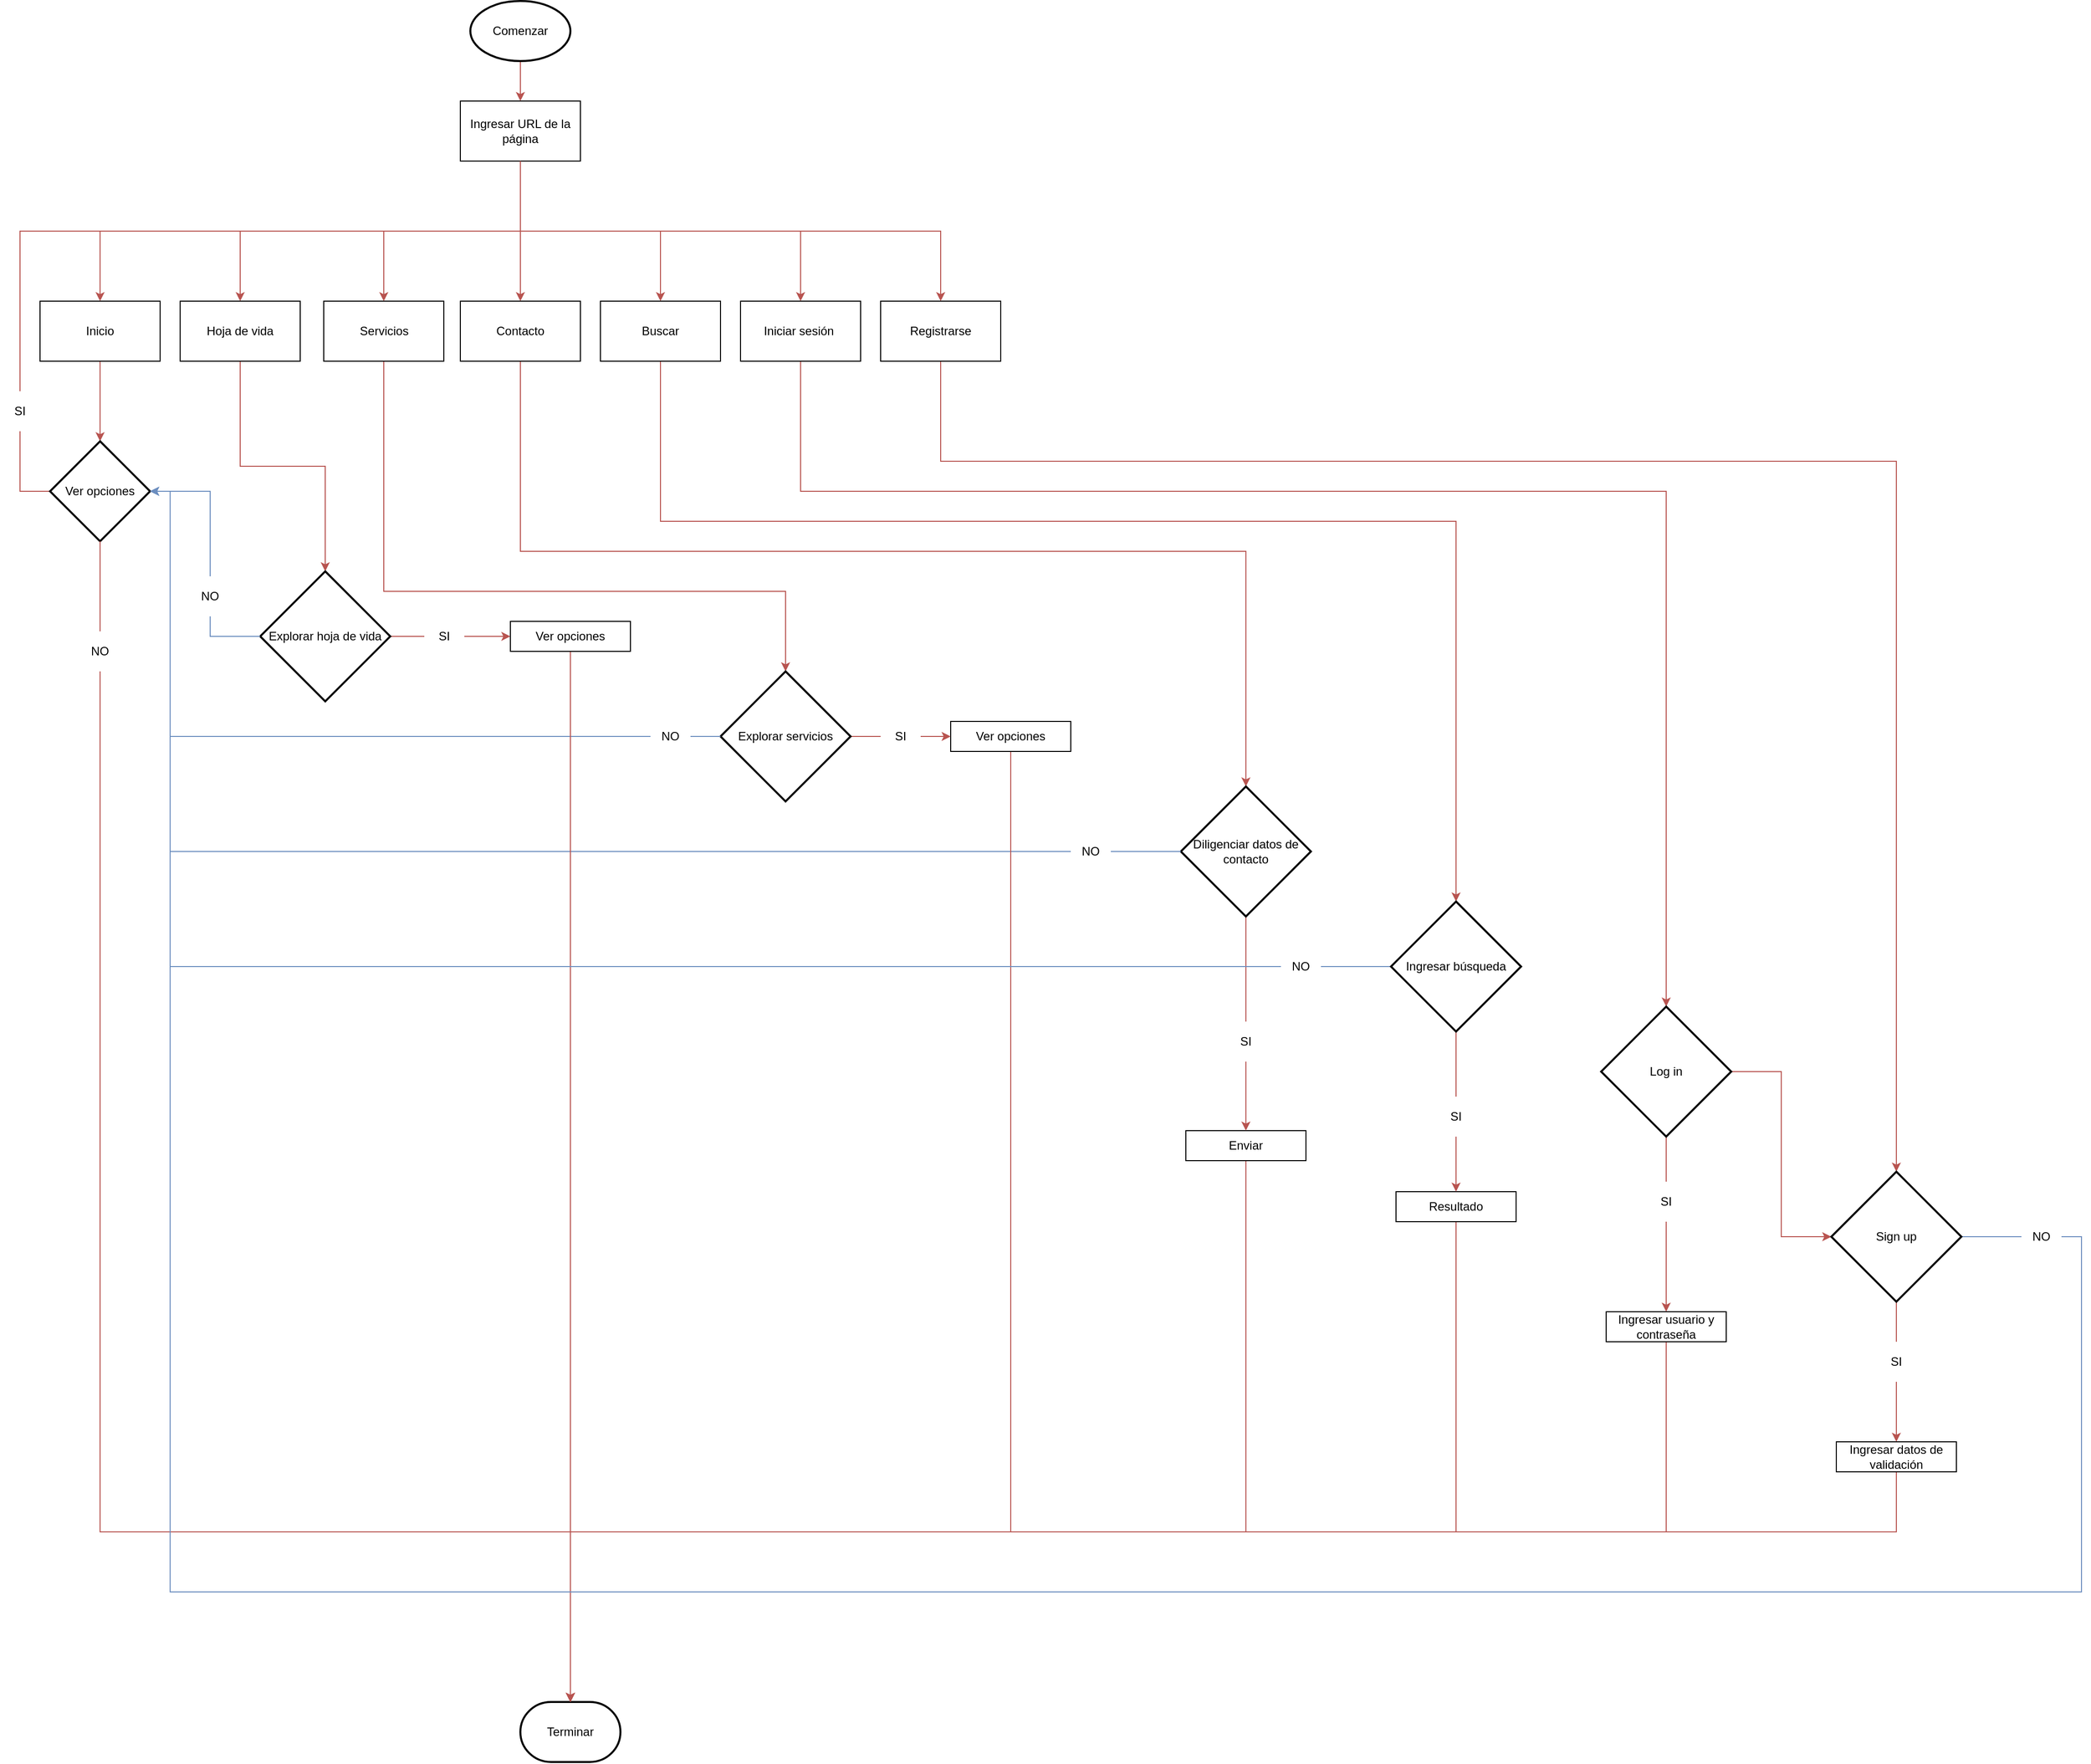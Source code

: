 <mxfile version="21.3.3" type="google">
  <diagram name="Página-1" id="JvGpAaL1bNdW2h3uSyig">
    <mxGraphModel grid="1" page="1" gridSize="10" guides="1" tooltips="1" connect="1" arrows="1" fold="1" pageScale="1" pageWidth="827" pageHeight="1169" math="0" shadow="0">
      <root>
        <mxCell id="0" />
        <mxCell id="1" parent="0" />
        <mxCell id="PkpAQM5GcLc7e2bI5RcY-5" style="edgeStyle=orthogonalEdgeStyle;rounded=0;orthogonalLoop=1;jettySize=auto;html=1;entryX=0.5;entryY=0;entryDx=0;entryDy=0;fillColor=#f8cecc;strokeColor=#b85450;" edge="1" parent="1" source="PkpAQM5GcLc7e2bI5RcY-1" target="PkpAQM5GcLc7e2bI5RcY-4">
          <mxGeometry relative="1" as="geometry" />
        </mxCell>
        <mxCell id="PkpAQM5GcLc7e2bI5RcY-1" value="Comenzar" style="strokeWidth=2;html=1;shape=mxgraph.flowchart.start_1;whiteSpace=wrap;" vertex="1" parent="1">
          <mxGeometry x="460" y="10" width="100" height="60" as="geometry" />
        </mxCell>
        <mxCell id="PkpAQM5GcLc7e2bI5RcY-11" style="edgeStyle=orthogonalEdgeStyle;rounded=0;orthogonalLoop=1;jettySize=auto;html=1;exitX=0.5;exitY=1;exitDx=0;exitDy=0;fillColor=#f8cecc;strokeColor=#b85450;" edge="1" parent="1" source="PkpAQM5GcLc7e2bI5RcY-4" target="PkpAQM5GcLc7e2bI5RcY-6">
          <mxGeometry relative="1" as="geometry" />
        </mxCell>
        <mxCell id="PkpAQM5GcLc7e2bI5RcY-12" style="edgeStyle=orthogonalEdgeStyle;rounded=0;orthogonalLoop=1;jettySize=auto;html=1;entryX=0.5;entryY=0;entryDx=0;entryDy=0;exitX=0.5;exitY=1;exitDx=0;exitDy=0;fillColor=#f8cecc;strokeColor=#b85450;" edge="1" parent="1" source="PkpAQM5GcLc7e2bI5RcY-4" target="PkpAQM5GcLc7e2bI5RcY-7">
          <mxGeometry relative="1" as="geometry" />
        </mxCell>
        <mxCell id="PkpAQM5GcLc7e2bI5RcY-13" style="edgeStyle=orthogonalEdgeStyle;rounded=0;orthogonalLoop=1;jettySize=auto;html=1;entryX=0.5;entryY=0;entryDx=0;entryDy=0;exitX=0.5;exitY=1;exitDx=0;exitDy=0;fillColor=#f8cecc;strokeColor=#b85450;" edge="1" parent="1" source="PkpAQM5GcLc7e2bI5RcY-4" target="PkpAQM5GcLc7e2bI5RcY-8">
          <mxGeometry relative="1" as="geometry">
            <mxPoint x="490" y="200" as="targetPoint" />
          </mxGeometry>
        </mxCell>
        <mxCell id="PkpAQM5GcLc7e2bI5RcY-14" style="edgeStyle=orthogonalEdgeStyle;rounded=0;orthogonalLoop=1;jettySize=auto;html=1;exitX=0.5;exitY=1;exitDx=0;exitDy=0;fillColor=#f8cecc;strokeColor=#b85450;" edge="1" parent="1" source="PkpAQM5GcLc7e2bI5RcY-4" target="PkpAQM5GcLc7e2bI5RcY-9">
          <mxGeometry relative="1" as="geometry" />
        </mxCell>
        <mxCell id="PkpAQM5GcLc7e2bI5RcY-17" style="edgeStyle=orthogonalEdgeStyle;rounded=0;orthogonalLoop=1;jettySize=auto;html=1;exitX=0.5;exitY=1;exitDx=0;exitDy=0;fillColor=#f8cecc;strokeColor=#b85450;" edge="1" parent="1" source="PkpAQM5GcLc7e2bI5RcY-4" target="PkpAQM5GcLc7e2bI5RcY-15">
          <mxGeometry relative="1" as="geometry" />
        </mxCell>
        <mxCell id="PkpAQM5GcLc7e2bI5RcY-18" style="edgeStyle=orthogonalEdgeStyle;rounded=0;orthogonalLoop=1;jettySize=auto;html=1;exitX=0.5;exitY=1;exitDx=0;exitDy=0;entryX=0.5;entryY=0;entryDx=0;entryDy=0;fillColor=#f8cecc;strokeColor=#b85450;" edge="1" parent="1" source="PkpAQM5GcLc7e2bI5RcY-4" target="PkpAQM5GcLc7e2bI5RcY-16">
          <mxGeometry relative="1" as="geometry" />
        </mxCell>
        <mxCell id="PkpAQM5GcLc7e2bI5RcY-26" style="edgeStyle=orthogonalEdgeStyle;rounded=0;orthogonalLoop=1;jettySize=auto;html=1;entryX=0.5;entryY=0;entryDx=0;entryDy=0;exitX=0.5;exitY=1;exitDx=0;exitDy=0;fillColor=#f8cecc;strokeColor=#b85450;" edge="1" parent="1" source="PkpAQM5GcLc7e2bI5RcY-4" target="PkpAQM5GcLc7e2bI5RcY-25">
          <mxGeometry relative="1" as="geometry" />
        </mxCell>
        <mxCell id="PkpAQM5GcLc7e2bI5RcY-4" value="Ingresar URL de la página" style="rounded=0;whiteSpace=wrap;html=1;" vertex="1" parent="1">
          <mxGeometry x="450" y="110" width="120" height="60" as="geometry" />
        </mxCell>
        <mxCell id="PkpAQM5GcLc7e2bI5RcY-28" style="edgeStyle=orthogonalEdgeStyle;rounded=0;orthogonalLoop=1;jettySize=auto;html=1;exitX=0.5;exitY=1;exitDx=0;exitDy=0;entryX=0.5;entryY=0;entryDx=0;entryDy=0;entryPerimeter=0;fillColor=#f8cecc;strokeColor=#b85450;" edge="1" parent="1" source="PkpAQM5GcLc7e2bI5RcY-6" target="PkpAQM5GcLc7e2bI5RcY-19">
          <mxGeometry relative="1" as="geometry" />
        </mxCell>
        <mxCell id="PkpAQM5GcLc7e2bI5RcY-66" style="edgeStyle=orthogonalEdgeStyle;rounded=0;orthogonalLoop=1;jettySize=auto;html=1;entryX=0;entryY=0.5;entryDx=0;entryDy=0;endArrow=none;endFill=0;fillColor=#dae8fc;strokeColor=#6c8ebf;exitX=1;exitY=0.5;exitDx=0;exitDy=0;exitPerimeter=0;" edge="1" parent="1" source="PkpAQM5GcLc7e2bI5RcY-19" target="PkpAQM5GcLc7e2bI5RcY-68">
          <mxGeometry relative="1" as="geometry">
            <Array as="points">
              <mxPoint x="160" y="500" />
              <mxPoint x="160" y="745" />
            </Array>
          </mxGeometry>
        </mxCell>
        <mxCell id="PkpAQM5GcLc7e2bI5RcY-79" style="edgeStyle=orthogonalEdgeStyle;rounded=0;orthogonalLoop=1;jettySize=auto;html=1;entryX=0;entryY=0.5;entryDx=0;entryDy=0;fillColor=#dae8fc;strokeColor=#6c8ebf;exitX=1;exitY=0.5;exitDx=0;exitDy=0;exitPerimeter=0;endArrow=none;endFill=0;" edge="1" parent="1" source="PkpAQM5GcLc7e2bI5RcY-19" target="PkpAQM5GcLc7e2bI5RcY-77">
          <mxGeometry relative="1" as="geometry">
            <Array as="points">
              <mxPoint x="160" y="500" />
              <mxPoint x="160" y="860" />
              <mxPoint x="1060" y="860" />
            </Array>
          </mxGeometry>
        </mxCell>
        <mxCell id="PkpAQM5GcLc7e2bI5RcY-6" value="Inicio" style="rounded=0;whiteSpace=wrap;html=1;" vertex="1" parent="1">
          <mxGeometry x="30" y="310" width="120" height="60" as="geometry" />
        </mxCell>
        <mxCell id="PkpAQM5GcLc7e2bI5RcY-29" style="edgeStyle=orthogonalEdgeStyle;rounded=0;orthogonalLoop=1;jettySize=auto;html=1;exitX=0.5;exitY=1;exitDx=0;exitDy=0;entryX=0.5;entryY=0;entryDx=0;entryDy=0;entryPerimeter=0;fillColor=#f8cecc;strokeColor=#b85450;" edge="1" parent="1" source="PkpAQM5GcLc7e2bI5RcY-7" target="PkpAQM5GcLc7e2bI5RcY-20">
          <mxGeometry relative="1" as="geometry" />
        </mxCell>
        <mxCell id="PkpAQM5GcLc7e2bI5RcY-7" value="Hoja de vida" style="rounded=0;whiteSpace=wrap;html=1;" vertex="1" parent="1">
          <mxGeometry x="170" y="310" width="120" height="60" as="geometry" />
        </mxCell>
        <mxCell id="PkpAQM5GcLc7e2bI5RcY-82" style="edgeStyle=orthogonalEdgeStyle;rounded=0;orthogonalLoop=1;jettySize=auto;html=1;entryX=0.5;entryY=0;entryDx=0;entryDy=0;entryPerimeter=0;fillColor=#f8cecc;strokeColor=#b85450;" edge="1" parent="1" source="PkpAQM5GcLc7e2bI5RcY-8" target="PkpAQM5GcLc7e2bI5RcY-80">
          <mxGeometry relative="1" as="geometry">
            <Array as="points">
              <mxPoint x="650" y="530" />
              <mxPoint x="1445" y="530" />
            </Array>
          </mxGeometry>
        </mxCell>
        <mxCell id="PkpAQM5GcLc7e2bI5RcY-8" value="Buscar" style="rounded=0;whiteSpace=wrap;html=1;" vertex="1" parent="1">
          <mxGeometry x="590" y="310" width="120" height="60" as="geometry" />
        </mxCell>
        <mxCell id="PkpAQM5GcLc7e2bI5RcY-93" style="edgeStyle=orthogonalEdgeStyle;rounded=0;orthogonalLoop=1;jettySize=auto;html=1;entryX=0.5;entryY=0;entryDx=0;entryDy=0;entryPerimeter=0;fillColor=#f8cecc;strokeColor=#b85450;" edge="1" parent="1" source="PkpAQM5GcLc7e2bI5RcY-9" target="PkpAQM5GcLc7e2bI5RcY-91">
          <mxGeometry relative="1" as="geometry">
            <Array as="points">
              <mxPoint x="790" y="500" />
              <mxPoint x="1655" y="500" />
            </Array>
          </mxGeometry>
        </mxCell>
        <mxCell id="PkpAQM5GcLc7e2bI5RcY-9" value="Iniciar sesión&amp;nbsp;" style="rounded=0;whiteSpace=wrap;html=1;" vertex="1" parent="1">
          <mxGeometry x="730" y="310" width="120" height="60" as="geometry" />
        </mxCell>
        <mxCell id="PkpAQM5GcLc7e2bI5RcY-65" style="edgeStyle=orthogonalEdgeStyle;rounded=0;orthogonalLoop=1;jettySize=auto;html=1;entryX=0.5;entryY=0;entryDx=0;entryDy=0;entryPerimeter=0;fillColor=#f8cecc;strokeColor=#b85450;" edge="1" parent="1" source="PkpAQM5GcLc7e2bI5RcY-15" target="PkpAQM5GcLc7e2bI5RcY-64">
          <mxGeometry relative="1" as="geometry">
            <Array as="points">
              <mxPoint x="374" y="600" />
              <mxPoint x="775" y="600" />
            </Array>
          </mxGeometry>
        </mxCell>
        <mxCell id="PkpAQM5GcLc7e2bI5RcY-15" value="Servicios" style="rounded=0;whiteSpace=wrap;html=1;" vertex="1" parent="1">
          <mxGeometry x="313.5" y="310" width="120" height="60" as="geometry" />
        </mxCell>
        <mxCell id="PkpAQM5GcLc7e2bI5RcY-76" style="edgeStyle=orthogonalEdgeStyle;rounded=0;orthogonalLoop=1;jettySize=auto;html=1;entryX=0.5;entryY=0;entryDx=0;entryDy=0;entryPerimeter=0;fillColor=#f8cecc;strokeColor=#b85450;" edge="1" parent="1" source="PkpAQM5GcLc7e2bI5RcY-16" target="PkpAQM5GcLc7e2bI5RcY-75">
          <mxGeometry relative="1" as="geometry">
            <Array as="points">
              <mxPoint x="510" y="560" />
              <mxPoint x="1235" y="560" />
            </Array>
          </mxGeometry>
        </mxCell>
        <mxCell id="PkpAQM5GcLc7e2bI5RcY-16" value="Contacto" style="rounded=0;whiteSpace=wrap;html=1;" vertex="1" parent="1">
          <mxGeometry x="450" y="310" width="120" height="60" as="geometry" />
        </mxCell>
        <mxCell id="PkpAQM5GcLc7e2bI5RcY-31" style="edgeStyle=orthogonalEdgeStyle;rounded=0;orthogonalLoop=1;jettySize=auto;html=1;exitX=0.5;exitY=1;exitDx=0;exitDy=0;exitPerimeter=0;entryX=0.5;entryY=0;entryDx=0;entryDy=0;entryPerimeter=0;fillColor=#f8cecc;strokeColor=#b85450;" edge="1" parent="1" source="PkpAQM5GcLc7e2bI5RcY-36" target="PkpAQM5GcLc7e2bI5RcY-30">
          <mxGeometry relative="1" as="geometry">
            <Array as="points">
              <mxPoint x="90" y="1540" />
              <mxPoint x="560" y="1540" />
            </Array>
          </mxGeometry>
        </mxCell>
        <mxCell id="PkpAQM5GcLc7e2bI5RcY-37" value="" style="edgeStyle=orthogonalEdgeStyle;rounded=0;orthogonalLoop=1;jettySize=auto;html=1;endArrow=none;endFill=0;" edge="1" parent="1" source="PkpAQM5GcLc7e2bI5RcY-19" target="PkpAQM5GcLc7e2bI5RcY-36">
          <mxGeometry relative="1" as="geometry" />
        </mxCell>
        <mxCell id="PkpAQM5GcLc7e2bI5RcY-120" style="edgeStyle=orthogonalEdgeStyle;rounded=0;orthogonalLoop=1;jettySize=auto;html=1;entryX=0.5;entryY=1;entryDx=0;entryDy=0;fillColor=#f8cecc;strokeColor=#b85450;endArrow=none;endFill=0;" edge="1" parent="1" source="PkpAQM5GcLc7e2bI5RcY-19" target="PkpAQM5GcLc7e2bI5RcY-41">
          <mxGeometry relative="1" as="geometry" />
        </mxCell>
        <mxCell id="PkpAQM5GcLc7e2bI5RcY-19" value="Ver opciones" style="strokeWidth=2;html=1;shape=mxgraph.flowchart.decision;whiteSpace=wrap;" vertex="1" parent="1">
          <mxGeometry x="40" y="450" width="100" height="100" as="geometry" />
        </mxCell>
        <mxCell id="PkpAQM5GcLc7e2bI5RcY-53" value="" style="edgeStyle=orthogonalEdgeStyle;rounded=0;orthogonalLoop=1;jettySize=auto;html=1;fillColor=#f8cecc;strokeColor=#b85450;endArrow=none;endFill=0;" edge="1" parent="1" source="PkpAQM5GcLc7e2bI5RcY-20" target="PkpAQM5GcLc7e2bI5RcY-52">
          <mxGeometry relative="1" as="geometry" />
        </mxCell>
        <mxCell id="PkpAQM5GcLc7e2bI5RcY-20" value="Explorar hoja de vida" style="strokeWidth=2;html=1;shape=mxgraph.flowchart.decision;whiteSpace=wrap;" vertex="1" parent="1">
          <mxGeometry x="250" y="580" width="130" height="130" as="geometry" />
        </mxCell>
        <mxCell id="PkpAQM5GcLc7e2bI5RcY-94" style="edgeStyle=orthogonalEdgeStyle;rounded=0;orthogonalLoop=1;jettySize=auto;html=1;entryX=0.5;entryY=0;entryDx=0;entryDy=0;entryPerimeter=0;fillColor=#f8cecc;strokeColor=#b85450;" edge="1" parent="1" source="PkpAQM5GcLc7e2bI5RcY-25" target="PkpAQM5GcLc7e2bI5RcY-92">
          <mxGeometry relative="1" as="geometry">
            <Array as="points">
              <mxPoint x="930" y="470" />
              <mxPoint x="1885" y="470" />
            </Array>
          </mxGeometry>
        </mxCell>
        <mxCell id="PkpAQM5GcLc7e2bI5RcY-25" value="Registrarse" style="rounded=0;whiteSpace=wrap;html=1;" vertex="1" parent="1">
          <mxGeometry x="870" y="310" width="120" height="60" as="geometry" />
        </mxCell>
        <mxCell id="PkpAQM5GcLc7e2bI5RcY-30" value="Terminar" style="strokeWidth=2;html=1;shape=mxgraph.flowchart.terminator;whiteSpace=wrap;" vertex="1" parent="1">
          <mxGeometry x="510" y="1710" width="100" height="60" as="geometry" />
        </mxCell>
        <mxCell id="PkpAQM5GcLc7e2bI5RcY-38" value="" style="edgeStyle=orthogonalEdgeStyle;rounded=0;orthogonalLoop=1;jettySize=auto;html=1;exitX=0.5;exitY=1;exitDx=0;exitDy=0;exitPerimeter=0;entryX=0.5;entryY=0;entryDx=0;entryDy=0;entryPerimeter=0;endArrow=none;endFill=0;fillColor=#f8cecc;strokeColor=#b85450;" edge="1" parent="1" source="PkpAQM5GcLc7e2bI5RcY-19" target="PkpAQM5GcLc7e2bI5RcY-36">
          <mxGeometry relative="1" as="geometry">
            <mxPoint x="90" y="550" as="sourcePoint" />
            <mxPoint x="510" y="880" as="targetPoint" />
            <Array as="points" />
          </mxGeometry>
        </mxCell>
        <mxCell id="PkpAQM5GcLc7e2bI5RcY-36" value="NO" style="ellipse;whiteSpace=wrap;html=1;strokeWidth=2;strokeColor=none;fillColor=default;" vertex="1" parent="1">
          <mxGeometry x="70" y="640" width="40" height="40" as="geometry" />
        </mxCell>
        <mxCell id="PkpAQM5GcLc7e2bI5RcY-43" value="" style="edgeStyle=orthogonalEdgeStyle;rounded=0;orthogonalLoop=1;jettySize=auto;html=1;exitX=0.5;exitY=1;exitDx=0;exitDy=0;entryX=0.5;entryY=0;entryDx=0;entryDy=0;endArrow=none;endFill=0;fillColor=#f8cecc;strokeColor=#b85450;" edge="1" parent="1" source="PkpAQM5GcLc7e2bI5RcY-4" target="PkpAQM5GcLc7e2bI5RcY-41">
          <mxGeometry relative="1" as="geometry">
            <mxPoint x="510" y="170" as="sourcePoint" />
            <mxPoint x="40" y="500" as="targetPoint" />
            <Array as="points">
              <mxPoint x="510" y="240" />
              <mxPoint x="10" y="240" />
            </Array>
          </mxGeometry>
        </mxCell>
        <mxCell id="PkpAQM5GcLc7e2bI5RcY-41" value="SI" style="ellipse;whiteSpace=wrap;html=1;strokeWidth=2;strokeColor=none;" vertex="1" parent="1">
          <mxGeometry x="-10" y="400" width="40" height="40" as="geometry" />
        </mxCell>
        <mxCell id="PkpAQM5GcLc7e2bI5RcY-47" style="edgeStyle=orthogonalEdgeStyle;rounded=0;orthogonalLoop=1;jettySize=auto;html=1;entryX=0.5;entryY=0;entryDx=0;entryDy=0;endArrow=none;endFill=0;fillColor=#dae8fc;strokeColor=#6c8ebf;exitX=1;exitY=0.5;exitDx=0;exitDy=0;exitPerimeter=0;startArrow=classic;startFill=1;" edge="1" parent="1" source="PkpAQM5GcLc7e2bI5RcY-19" target="PkpAQM5GcLc7e2bI5RcY-57">
          <mxGeometry relative="1" as="geometry">
            <mxPoint x="90" y="450" as="sourcePoint" />
            <Array as="points">
              <mxPoint x="200" y="500" />
            </Array>
          </mxGeometry>
        </mxCell>
        <mxCell id="PkpAQM5GcLc7e2bI5RcY-62" style="edgeStyle=orthogonalEdgeStyle;rounded=0;orthogonalLoop=1;jettySize=auto;html=1;entryX=0;entryY=0.5;entryDx=0;entryDy=0;fillColor=#f8cecc;strokeColor=#b85450;" edge="1" parent="1" source="PkpAQM5GcLc7e2bI5RcY-52" target="PkpAQM5GcLc7e2bI5RcY-61">
          <mxGeometry relative="1" as="geometry" />
        </mxCell>
        <mxCell id="PkpAQM5GcLc7e2bI5RcY-52" value="SI" style="ellipse;whiteSpace=wrap;html=1;strokeWidth=2;strokeColor=none;" vertex="1" parent="1">
          <mxGeometry x="414" y="625" width="40" height="40" as="geometry" />
        </mxCell>
        <mxCell id="PkpAQM5GcLc7e2bI5RcY-58" style="edgeStyle=orthogonalEdgeStyle;rounded=0;orthogonalLoop=1;jettySize=auto;html=1;entryX=0;entryY=0.5;entryDx=0;entryDy=0;entryPerimeter=0;exitX=0.5;exitY=1;exitDx=0;exitDy=0;startArrow=none;startFill=0;endArrow=none;endFill=0;fillColor=#dae8fc;strokeColor=#6c8ebf;" edge="1" parent="1" source="PkpAQM5GcLc7e2bI5RcY-57" target="PkpAQM5GcLc7e2bI5RcY-20">
          <mxGeometry relative="1" as="geometry" />
        </mxCell>
        <mxCell id="PkpAQM5GcLc7e2bI5RcY-57" value="NO" style="ellipse;whiteSpace=wrap;html=1;strokeWidth=2;strokeColor=none;fillColor=default;" vertex="1" parent="1">
          <mxGeometry x="180" y="585" width="40" height="40" as="geometry" />
        </mxCell>
        <mxCell id="PkpAQM5GcLc7e2bI5RcY-63" style="edgeStyle=orthogonalEdgeStyle;rounded=0;orthogonalLoop=1;jettySize=auto;html=1;entryX=0.5;entryY=0;entryDx=0;entryDy=0;entryPerimeter=0;exitX=0.5;exitY=1;exitDx=0;exitDy=0;fillColor=#f8cecc;strokeColor=#b85450;" edge="1" parent="1" source="PkpAQM5GcLc7e2bI5RcY-61" target="PkpAQM5GcLc7e2bI5RcY-30">
          <mxGeometry relative="1" as="geometry">
            <Array as="points">
              <mxPoint x="560" y="660" />
            </Array>
          </mxGeometry>
        </mxCell>
        <mxCell id="PkpAQM5GcLc7e2bI5RcY-61" value="Ver opciones" style="rounded=0;whiteSpace=wrap;html=1;" vertex="1" parent="1">
          <mxGeometry x="500" y="630" width="120" height="30" as="geometry" />
        </mxCell>
        <mxCell id="PkpAQM5GcLc7e2bI5RcY-71" style="edgeStyle=orthogonalEdgeStyle;rounded=0;orthogonalLoop=1;jettySize=auto;html=1;entryX=0;entryY=0.5;entryDx=0;entryDy=0;fillColor=#f8cecc;strokeColor=#b85450;endArrow=none;endFill=0;" edge="1" parent="1" source="PkpAQM5GcLc7e2bI5RcY-64" target="PkpAQM5GcLc7e2bI5RcY-70">
          <mxGeometry relative="1" as="geometry" />
        </mxCell>
        <mxCell id="PkpAQM5GcLc7e2bI5RcY-64" value="Explorar servicios" style="strokeWidth=2;html=1;shape=mxgraph.flowchart.decision;whiteSpace=wrap;" vertex="1" parent="1">
          <mxGeometry x="710" y="680" width="130" height="130" as="geometry" />
        </mxCell>
        <mxCell id="PkpAQM5GcLc7e2bI5RcY-73" style="edgeStyle=orthogonalEdgeStyle;rounded=0;orthogonalLoop=1;jettySize=auto;html=1;entryX=0.5;entryY=0;entryDx=0;entryDy=0;entryPerimeter=0;fillColor=#f8cecc;strokeColor=#b85450;" edge="1" parent="1" source="PkpAQM5GcLc7e2bI5RcY-67" target="PkpAQM5GcLc7e2bI5RcY-30">
          <mxGeometry relative="1" as="geometry">
            <Array as="points">
              <mxPoint x="1000" y="1540" />
              <mxPoint x="560" y="1540" />
            </Array>
          </mxGeometry>
        </mxCell>
        <mxCell id="PkpAQM5GcLc7e2bI5RcY-67" value="Ver opciones" style="rounded=0;whiteSpace=wrap;html=1;" vertex="1" parent="1">
          <mxGeometry x="940" y="730" width="120" height="30" as="geometry" />
        </mxCell>
        <mxCell id="PkpAQM5GcLc7e2bI5RcY-69" style="edgeStyle=orthogonalEdgeStyle;rounded=0;orthogonalLoop=1;jettySize=auto;html=1;entryX=0;entryY=0.5;entryDx=0;entryDy=0;entryPerimeter=0;endArrow=none;endFill=0;startArrow=none;startFill=0;fillColor=#dae8fc;strokeColor=#6c8ebf;" edge="1" parent="1" source="PkpAQM5GcLc7e2bI5RcY-68" target="PkpAQM5GcLc7e2bI5RcY-64">
          <mxGeometry relative="1" as="geometry" />
        </mxCell>
        <mxCell id="PkpAQM5GcLc7e2bI5RcY-68" value="NO" style="ellipse;whiteSpace=wrap;html=1;strokeWidth=2;strokeColor=none;fillColor=default;" vertex="1" parent="1">
          <mxGeometry x="640" y="725" width="40" height="40" as="geometry" />
        </mxCell>
        <mxCell id="PkpAQM5GcLc7e2bI5RcY-72" style="edgeStyle=orthogonalEdgeStyle;rounded=0;orthogonalLoop=1;jettySize=auto;html=1;entryX=0;entryY=0.5;entryDx=0;entryDy=0;fillColor=#f8cecc;strokeColor=#b85450;" edge="1" parent="1" source="PkpAQM5GcLc7e2bI5RcY-70" target="PkpAQM5GcLc7e2bI5RcY-67">
          <mxGeometry relative="1" as="geometry" />
        </mxCell>
        <mxCell id="PkpAQM5GcLc7e2bI5RcY-70" value="SI" style="ellipse;whiteSpace=wrap;html=1;strokeWidth=2;strokeColor=none;" vertex="1" parent="1">
          <mxGeometry x="870" y="725" width="40" height="40" as="geometry" />
        </mxCell>
        <mxCell id="PkpAQM5GcLc7e2bI5RcY-103" style="edgeStyle=orthogonalEdgeStyle;rounded=0;orthogonalLoop=1;jettySize=auto;html=1;entryX=0.5;entryY=0;entryDx=0;entryDy=0;fillColor=#f8cecc;strokeColor=#b85450;endArrow=none;endFill=0;" edge="1" parent="1" source="PkpAQM5GcLc7e2bI5RcY-75" target="PkpAQM5GcLc7e2bI5RcY-102">
          <mxGeometry relative="1" as="geometry" />
        </mxCell>
        <mxCell id="PkpAQM5GcLc7e2bI5RcY-75" value="Diligenciar datos de contacto" style="strokeWidth=2;html=1;shape=mxgraph.flowchart.decision;whiteSpace=wrap;" vertex="1" parent="1">
          <mxGeometry x="1170" y="795" width="130" height="130" as="geometry" />
        </mxCell>
        <mxCell id="PkpAQM5GcLc7e2bI5RcY-78" style="edgeStyle=orthogonalEdgeStyle;rounded=0;orthogonalLoop=1;jettySize=auto;html=1;entryX=0;entryY=0.5;entryDx=0;entryDy=0;entryPerimeter=0;exitX=1;exitY=0.5;exitDx=0;exitDy=0;endArrow=none;endFill=0;fillColor=#dae8fc;strokeColor=#6c8ebf;" edge="1" parent="1" source="PkpAQM5GcLc7e2bI5RcY-77" target="PkpAQM5GcLc7e2bI5RcY-75">
          <mxGeometry relative="1" as="geometry">
            <Array as="points">
              <mxPoint x="1120" y="860" />
              <mxPoint x="1120" y="860" />
            </Array>
          </mxGeometry>
        </mxCell>
        <mxCell id="PkpAQM5GcLc7e2bI5RcY-77" value="NO" style="ellipse;whiteSpace=wrap;html=1;strokeWidth=2;strokeColor=none;fillColor=default;" vertex="1" parent="1">
          <mxGeometry x="1060" y="840" width="40" height="40" as="geometry" />
        </mxCell>
        <mxCell id="PkpAQM5GcLc7e2bI5RcY-86" style="edgeStyle=orthogonalEdgeStyle;rounded=0;orthogonalLoop=1;jettySize=auto;html=1;exitX=0.5;exitY=1;exitDx=0;exitDy=0;exitPerimeter=0;entryX=0.5;entryY=0;entryDx=0;entryDy=0;endArrow=none;endFill=0;fillColor=#f8cecc;strokeColor=#b85450;" edge="1" parent="1" source="PkpAQM5GcLc7e2bI5RcY-80" target="PkpAQM5GcLc7e2bI5RcY-85">
          <mxGeometry relative="1" as="geometry" />
        </mxCell>
        <mxCell id="PkpAQM5GcLc7e2bI5RcY-89" style="edgeStyle=orthogonalEdgeStyle;rounded=0;orthogonalLoop=1;jettySize=auto;html=1;entryX=1;entryY=0.5;entryDx=0;entryDy=0;fillColor=#dae8fc;strokeColor=#6c8ebf;endArrow=none;endFill=0;" edge="1" parent="1" source="PkpAQM5GcLc7e2bI5RcY-80" target="PkpAQM5GcLc7e2bI5RcY-88">
          <mxGeometry relative="1" as="geometry" />
        </mxCell>
        <mxCell id="PkpAQM5GcLc7e2bI5RcY-80" value="Ingresar búsqueda" style="strokeWidth=2;html=1;shape=mxgraph.flowchart.decision;whiteSpace=wrap;" vertex="1" parent="1">
          <mxGeometry x="1380" y="910" width="130" height="130" as="geometry" />
        </mxCell>
        <mxCell id="PkpAQM5GcLc7e2bI5RcY-84" style="edgeStyle=orthogonalEdgeStyle;rounded=0;orthogonalLoop=1;jettySize=auto;html=1;exitX=0.5;exitY=1;exitDx=0;exitDy=0;entryX=0.5;entryY=0;entryDx=0;entryDy=0;entryPerimeter=0;fillColor=#f8cecc;strokeColor=#b85450;" edge="1" parent="1" source="PkpAQM5GcLc7e2bI5RcY-81" target="PkpAQM5GcLc7e2bI5RcY-30">
          <mxGeometry relative="1" as="geometry">
            <Array as="points">
              <mxPoint x="1445" y="1540" />
              <mxPoint x="560" y="1540" />
            </Array>
          </mxGeometry>
        </mxCell>
        <mxCell id="PkpAQM5GcLc7e2bI5RcY-81" value="Resultado" style="rounded=0;whiteSpace=wrap;html=1;" vertex="1" parent="1">
          <mxGeometry x="1385" y="1200" width="120" height="30" as="geometry" />
        </mxCell>
        <mxCell id="PkpAQM5GcLc7e2bI5RcY-87" style="edgeStyle=orthogonalEdgeStyle;rounded=0;orthogonalLoop=1;jettySize=auto;html=1;entryX=0.5;entryY=0;entryDx=0;entryDy=0;fillColor=#f8cecc;strokeColor=#b85450;" edge="1" parent="1" source="PkpAQM5GcLc7e2bI5RcY-85" target="PkpAQM5GcLc7e2bI5RcY-81">
          <mxGeometry relative="1" as="geometry" />
        </mxCell>
        <mxCell id="PkpAQM5GcLc7e2bI5RcY-85" value="SI" style="ellipse;whiteSpace=wrap;html=1;strokeWidth=2;strokeColor=none;" vertex="1" parent="1">
          <mxGeometry x="1425" y="1105" width="40" height="40" as="geometry" />
        </mxCell>
        <mxCell id="PkpAQM5GcLc7e2bI5RcY-90" style="edgeStyle=orthogonalEdgeStyle;rounded=0;orthogonalLoop=1;jettySize=auto;html=1;exitX=0;exitY=0.5;exitDx=0;exitDy=0;entryX=1;entryY=0.5;entryDx=0;entryDy=0;entryPerimeter=0;fillColor=#dae8fc;strokeColor=#6c8ebf;" edge="1" parent="1" source="PkpAQM5GcLc7e2bI5RcY-88" target="PkpAQM5GcLc7e2bI5RcY-19">
          <mxGeometry relative="1" as="geometry">
            <Array as="points">
              <mxPoint x="160" y="975" />
              <mxPoint x="160" y="500" />
            </Array>
          </mxGeometry>
        </mxCell>
        <mxCell id="PkpAQM5GcLc7e2bI5RcY-88" value="NO" style="ellipse;whiteSpace=wrap;html=1;strokeWidth=2;strokeColor=none;fillColor=default;" vertex="1" parent="1">
          <mxGeometry x="1270" y="955" width="40" height="40" as="geometry" />
        </mxCell>
        <mxCell id="PkpAQM5GcLc7e2bI5RcY-95" style="edgeStyle=orthogonalEdgeStyle;rounded=0;orthogonalLoop=1;jettySize=auto;html=1;entryX=0;entryY=0.5;entryDx=0;entryDy=0;entryPerimeter=0;fillColor=#f8cecc;strokeColor=#b85450;" edge="1" parent="1" source="PkpAQM5GcLc7e2bI5RcY-91" target="PkpAQM5GcLc7e2bI5RcY-92">
          <mxGeometry relative="1" as="geometry" />
        </mxCell>
        <mxCell id="PkpAQM5GcLc7e2bI5RcY-97" style="edgeStyle=orthogonalEdgeStyle;rounded=0;orthogonalLoop=1;jettySize=auto;html=1;entryX=0.5;entryY=0;entryDx=0;entryDy=0;endArrow=none;endFill=0;fillColor=#f8cecc;strokeColor=#b85450;" edge="1" parent="1" source="PkpAQM5GcLc7e2bI5RcY-91" target="PkpAQM5GcLc7e2bI5RcY-96">
          <mxGeometry relative="1" as="geometry" />
        </mxCell>
        <mxCell id="PkpAQM5GcLc7e2bI5RcY-91" value="Log in" style="strokeWidth=2;html=1;shape=mxgraph.flowchart.decision;whiteSpace=wrap;" vertex="1" parent="1">
          <mxGeometry x="1590" y="1015" width="130" height="130" as="geometry" />
        </mxCell>
        <mxCell id="PkpAQM5GcLc7e2bI5RcY-108" style="edgeStyle=orthogonalEdgeStyle;rounded=0;orthogonalLoop=1;jettySize=auto;html=1;entryX=0.5;entryY=0;entryDx=0;entryDy=0;endArrow=none;endFill=0;fillColor=#f8cecc;strokeColor=#b85450;" edge="1" parent="1" source="PkpAQM5GcLc7e2bI5RcY-92" target="PkpAQM5GcLc7e2bI5RcY-106">
          <mxGeometry relative="1" as="geometry" />
        </mxCell>
        <mxCell id="PkpAQM5GcLc7e2bI5RcY-112" style="edgeStyle=orthogonalEdgeStyle;rounded=0;orthogonalLoop=1;jettySize=auto;html=1;entryX=0;entryY=0.5;entryDx=0;entryDy=0;endArrow=none;endFill=0;fillColor=#dae8fc;strokeColor=#6c8ebf;" edge="1" parent="1" source="PkpAQM5GcLc7e2bI5RcY-92" target="PkpAQM5GcLc7e2bI5RcY-111">
          <mxGeometry relative="1" as="geometry" />
        </mxCell>
        <mxCell id="PkpAQM5GcLc7e2bI5RcY-92" value="Sign up" style="strokeWidth=2;html=1;shape=mxgraph.flowchart.decision;whiteSpace=wrap;" vertex="1" parent="1">
          <mxGeometry x="1820" y="1180" width="130" height="130" as="geometry" />
        </mxCell>
        <mxCell id="PkpAQM5GcLc7e2bI5RcY-99" style="edgeStyle=orthogonalEdgeStyle;rounded=0;orthogonalLoop=1;jettySize=auto;html=1;exitX=0.5;exitY=1;exitDx=0;exitDy=0;entryX=0.5;entryY=0;entryDx=0;entryDy=0;fillColor=#f8cecc;strokeColor=#b85450;" edge="1" parent="1" source="PkpAQM5GcLc7e2bI5RcY-96" target="PkpAQM5GcLc7e2bI5RcY-98">
          <mxGeometry relative="1" as="geometry" />
        </mxCell>
        <mxCell id="PkpAQM5GcLc7e2bI5RcY-96" value="SI" style="ellipse;whiteSpace=wrap;html=1;strokeWidth=2;strokeColor=none;" vertex="1" parent="1">
          <mxGeometry x="1635" y="1190" width="40" height="40" as="geometry" />
        </mxCell>
        <mxCell id="PkpAQM5GcLc7e2bI5RcY-100" style="edgeStyle=orthogonalEdgeStyle;rounded=0;orthogonalLoop=1;jettySize=auto;html=1;entryX=0.5;entryY=0;entryDx=0;entryDy=0;entryPerimeter=0;fillColor=#f8cecc;strokeColor=#b85450;exitX=0.5;exitY=1;exitDx=0;exitDy=0;" edge="1" parent="1" source="PkpAQM5GcLc7e2bI5RcY-98" target="PkpAQM5GcLc7e2bI5RcY-30">
          <mxGeometry relative="1" as="geometry">
            <Array as="points">
              <mxPoint x="1655" y="1540" />
              <mxPoint x="560" y="1540" />
            </Array>
          </mxGeometry>
        </mxCell>
        <mxCell id="PkpAQM5GcLc7e2bI5RcY-98" value="Ingresar usuario y contraseña" style="rounded=0;whiteSpace=wrap;html=1;" vertex="1" parent="1">
          <mxGeometry x="1595" y="1320" width="120" height="30" as="geometry" />
        </mxCell>
        <mxCell id="PkpAQM5GcLc7e2bI5RcY-105" style="edgeStyle=orthogonalEdgeStyle;rounded=0;orthogonalLoop=1;jettySize=auto;html=1;entryX=0.5;entryY=0;entryDx=0;entryDy=0;entryPerimeter=0;fillColor=#f8cecc;strokeColor=#b85450;" edge="1" parent="1" source="PkpAQM5GcLc7e2bI5RcY-101" target="PkpAQM5GcLc7e2bI5RcY-30">
          <mxGeometry relative="1" as="geometry">
            <Array as="points">
              <mxPoint x="1235" y="1540" />
              <mxPoint x="560" y="1540" />
            </Array>
          </mxGeometry>
        </mxCell>
        <mxCell id="PkpAQM5GcLc7e2bI5RcY-101" value="Enviar" style="rounded=0;whiteSpace=wrap;html=1;" vertex="1" parent="1">
          <mxGeometry x="1175" y="1139" width="120" height="30" as="geometry" />
        </mxCell>
        <mxCell id="PkpAQM5GcLc7e2bI5RcY-104" style="edgeStyle=orthogonalEdgeStyle;rounded=0;orthogonalLoop=1;jettySize=auto;html=1;fillColor=#f8cecc;strokeColor=#b85450;" edge="1" parent="1" source="PkpAQM5GcLc7e2bI5RcY-102" target="PkpAQM5GcLc7e2bI5RcY-101">
          <mxGeometry relative="1" as="geometry" />
        </mxCell>
        <mxCell id="PkpAQM5GcLc7e2bI5RcY-102" value="SI" style="ellipse;whiteSpace=wrap;html=1;strokeWidth=2;strokeColor=none;" vertex="1" parent="1">
          <mxGeometry x="1215" y="1030" width="40" height="40" as="geometry" />
        </mxCell>
        <mxCell id="PkpAQM5GcLc7e2bI5RcY-109" style="edgeStyle=orthogonalEdgeStyle;rounded=0;orthogonalLoop=1;jettySize=auto;html=1;exitX=0.5;exitY=1;exitDx=0;exitDy=0;entryX=0.5;entryY=0;entryDx=0;entryDy=0;fillColor=#f8cecc;strokeColor=#b85450;" edge="1" parent="1" source="PkpAQM5GcLc7e2bI5RcY-106" target="PkpAQM5GcLc7e2bI5RcY-107">
          <mxGeometry relative="1" as="geometry" />
        </mxCell>
        <mxCell id="PkpAQM5GcLc7e2bI5RcY-106" value="SI" style="ellipse;whiteSpace=wrap;html=1;strokeWidth=2;strokeColor=none;" vertex="1" parent="1">
          <mxGeometry x="1865" y="1350" width="40" height="40" as="geometry" />
        </mxCell>
        <mxCell id="PkpAQM5GcLc7e2bI5RcY-110" style="edgeStyle=orthogonalEdgeStyle;rounded=0;orthogonalLoop=1;jettySize=auto;html=1;entryX=0.5;entryY=0;entryDx=0;entryDy=0;entryPerimeter=0;fillColor=#f8cecc;strokeColor=#b85450;" edge="1" parent="1" source="PkpAQM5GcLc7e2bI5RcY-107" target="PkpAQM5GcLc7e2bI5RcY-30">
          <mxGeometry relative="1" as="geometry">
            <Array as="points">
              <mxPoint x="1885" y="1540" />
              <mxPoint x="560" y="1540" />
            </Array>
          </mxGeometry>
        </mxCell>
        <mxCell id="PkpAQM5GcLc7e2bI5RcY-107" value="Ingresar datos de validación" style="rounded=0;whiteSpace=wrap;html=1;" vertex="1" parent="1">
          <mxGeometry x="1825" y="1450" width="120" height="30" as="geometry" />
        </mxCell>
        <mxCell id="PkpAQM5GcLc7e2bI5RcY-113" style="edgeStyle=orthogonalEdgeStyle;rounded=0;orthogonalLoop=1;jettySize=auto;html=1;exitX=1;exitY=0.5;exitDx=0;exitDy=0;entryX=1;entryY=0.5;entryDx=0;entryDy=0;entryPerimeter=0;fillColor=#dae8fc;strokeColor=#6c8ebf;" edge="1" parent="1" source="PkpAQM5GcLc7e2bI5RcY-111" target="PkpAQM5GcLc7e2bI5RcY-19">
          <mxGeometry relative="1" as="geometry">
            <Array as="points">
              <mxPoint x="2070" y="1245" />
              <mxPoint x="2070" y="1600" />
              <mxPoint x="160" y="1600" />
              <mxPoint x="160" y="500" />
            </Array>
          </mxGeometry>
        </mxCell>
        <mxCell id="PkpAQM5GcLc7e2bI5RcY-111" value="NO" style="ellipse;whiteSpace=wrap;html=1;strokeWidth=2;strokeColor=none;fillColor=default;" vertex="1" parent="1">
          <mxGeometry x="2010" y="1225" width="40" height="40" as="geometry" />
        </mxCell>
      </root>
    </mxGraphModel>
  </diagram>
</mxfile>
